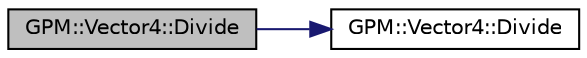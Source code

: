 digraph "GPM::Vector4::Divide"
{
 // INTERACTIVE_SVG=YES
 // LATEX_PDF_SIZE
  edge [fontname="Helvetica",fontsize="10",labelfontname="Helvetica",labelfontsize="10"];
  node [fontname="Helvetica",fontsize="10",shape=record];
  rankdir="LR";
  Node138 [label="GPM::Vector4::Divide",height=0.2,width=0.4,color="black", fillcolor="grey75", style="filled", fontcolor="black",tooltip="Divide scalar to vector left."];
  Node138 -> Node139 [color="midnightblue",fontsize="10",style="solid",fontname="Helvetica"];
  Node139 [label="GPM::Vector4::Divide",height=0.2,width=0.4,color="black", fillcolor="white", style="filled",URL="$struct_g_p_m_1_1_vector4.html#a80c3357802e866edb51025f78551f458",tooltip="Divide scalar to x, y and z."];
}
